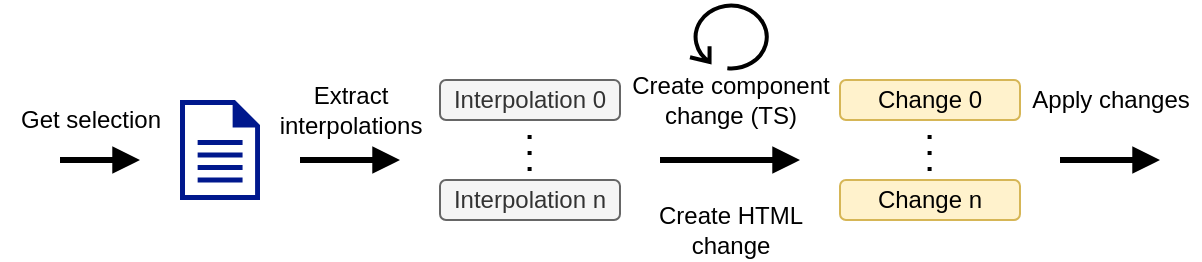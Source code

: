 <mxfile version="13.9.9" type="device" pages="2"><diagram id="4zjcj5m0yfpWWFi_mls9" name="General flow"><mxGraphModel dx="739" dy="553" grid="1" gridSize="10" guides="1" tooltips="1" connect="1" arrows="1" fold="1" page="1" pageScale="1" pageWidth="1169" pageHeight="827" math="0" shadow="0"><root><mxCell id="0"/><mxCell id="1" parent="0"/><mxCell id="FJRbmWMlcOPRwJIcEbxJ-4" value="" style="aspect=fixed;pointerEvents=1;shadow=0;dashed=0;html=1;strokeColor=none;labelPosition=center;verticalLabelPosition=bottom;verticalAlign=top;align=center;fillColor=#00188D;shape=mxgraph.mscae.enterprise.document;rounded=1;" vertex="1" parent="1"><mxGeometry x="200" y="280" width="40" height="50" as="geometry"/></mxCell><mxCell id="FJRbmWMlcOPRwJIcEbxJ-5" value="" style="endArrow=block;html=1;strokeWidth=3;endFill=1;" edge="1" parent="1"><mxGeometry width="50" height="50" relative="1" as="geometry"><mxPoint x="260" y="310" as="sourcePoint"/><mxPoint x="310" y="310" as="targetPoint"/></mxGeometry></mxCell><mxCell id="FJRbmWMlcOPRwJIcEbxJ-6" value="Get selection" style="text;html=1;align=center;verticalAlign=middle;resizable=0;points=[];autosize=1;" vertex="1" parent="1"><mxGeometry x="110" y="280" width="90" height="20" as="geometry"/></mxCell><mxCell id="FJRbmWMlcOPRwJIcEbxJ-7" value="" style="endArrow=block;html=1;strokeWidth=3;endFill=1;" edge="1" parent="1"><mxGeometry width="50" height="50" relative="1" as="geometry"><mxPoint x="140" y="310" as="sourcePoint"/><mxPoint x="180" y="310" as="targetPoint"/></mxGeometry></mxCell><mxCell id="FJRbmWMlcOPRwJIcEbxJ-8" value="Extract&lt;br&gt;interpolations" style="text;html=1;align=center;verticalAlign=middle;resizable=0;points=[];autosize=1;" vertex="1" parent="1"><mxGeometry x="240" y="270" width="90" height="30" as="geometry"/></mxCell><mxCell id="FJRbmWMlcOPRwJIcEbxJ-10" value="Interpolation 0" style="rounded=1;whiteSpace=wrap;html=1;fillColor=#f5f5f5;strokeColor=#666666;fontColor=#333333;" vertex="1" parent="1"><mxGeometry x="330" y="270" width="90" height="20" as="geometry"/></mxCell><mxCell id="FJRbmWMlcOPRwJIcEbxJ-11" value="Interpolation n" style="rounded=1;whiteSpace=wrap;html=1;fillColor=#f5f5f5;strokeColor=#666666;fontColor=#333333;" vertex="1" parent="1"><mxGeometry x="330" y="320" width="90" height="20" as="geometry"/></mxCell><mxCell id="FJRbmWMlcOPRwJIcEbxJ-12" value="" style="endArrow=none;dashed=1;html=1;dashPattern=1 3;strokeWidth=2;" edge="1" parent="1"><mxGeometry width="50" height="50" relative="1" as="geometry"><mxPoint x="374.8" y="315.5" as="sourcePoint"/><mxPoint x="374.8" y="294.5" as="targetPoint"/></mxGeometry></mxCell><mxCell id="FJRbmWMlcOPRwJIcEbxJ-13" value="" style="endArrow=block;html=1;strokeWidth=3;endFill=1;" edge="1" parent="1"><mxGeometry width="50" height="50" relative="1" as="geometry"><mxPoint x="440" y="310" as="sourcePoint"/><mxPoint x="510" y="310" as="targetPoint"/></mxGeometry></mxCell><mxCell id="FJRbmWMlcOPRwJIcEbxJ-14" value="Create component&lt;br&gt;change (TS)" style="text;html=1;align=center;verticalAlign=middle;resizable=0;points=[];autosize=1;" vertex="1" parent="1"><mxGeometry x="420" y="265" width="110" height="30" as="geometry"/></mxCell><mxCell id="FJRbmWMlcOPRwJIcEbxJ-15" value="" style="shape=mxgraph.bpmn.loop;html=1;outlineConnect=0;rounded=1;strokeWidth=2;" vertex="1" parent="1"><mxGeometry x="455" y="231" width="40" height="34" as="geometry"/></mxCell><mxCell id="FJRbmWMlcOPRwJIcEbxJ-16" value="Create HTML&lt;br&gt;change" style="text;html=1;align=center;verticalAlign=middle;resizable=0;points=[];autosize=1;" vertex="1" parent="1"><mxGeometry x="430" y="330" width="90" height="30" as="geometry"/></mxCell><mxCell id="FJRbmWMlcOPRwJIcEbxJ-17" value="Change 0" style="rounded=1;whiteSpace=wrap;html=1;fillColor=#fff2cc;strokeColor=#d6b656;" vertex="1" parent="1"><mxGeometry x="530" y="270" width="90" height="20" as="geometry"/></mxCell><mxCell id="FJRbmWMlcOPRwJIcEbxJ-18" value="Change n" style="rounded=1;whiteSpace=wrap;html=1;fillColor=#fff2cc;strokeColor=#d6b656;" vertex="1" parent="1"><mxGeometry x="530" y="320" width="90" height="20" as="geometry"/></mxCell><mxCell id="FJRbmWMlcOPRwJIcEbxJ-19" value="" style="endArrow=none;dashed=1;html=1;dashPattern=1 3;strokeWidth=2;" edge="1" parent="1"><mxGeometry width="50" height="50" relative="1" as="geometry"><mxPoint x="574.8" y="315.5" as="sourcePoint"/><mxPoint x="574.8" y="294.5" as="targetPoint"/></mxGeometry></mxCell><mxCell id="FJRbmWMlcOPRwJIcEbxJ-20" value="" style="endArrow=block;html=1;strokeWidth=3;endFill=1;" edge="1" parent="1"><mxGeometry width="50" height="50" relative="1" as="geometry"><mxPoint x="640" y="310" as="sourcePoint"/><mxPoint x="690" y="310" as="targetPoint"/></mxGeometry></mxCell><mxCell id="FJRbmWMlcOPRwJIcEbxJ-21" value="Apply changes" style="text;html=1;align=center;verticalAlign=middle;resizable=0;points=[];autosize=1;" vertex="1" parent="1"><mxGeometry x="620" y="270" width="90" height="20" as="geometry"/></mxCell></root></mxGraphModel></diagram><diagram id="F2rX6DZ1BJmENjO8cr3y" name="Page-2"><mxGraphModel dx="1072" dy="802" grid="1" gridSize="10" guides="1" tooltips="1" connect="1" arrows="1" fold="1" page="1" pageScale="1" pageWidth="1169" pageHeight="827" math="0" shadow="0"><root><mxCell id="4EI6WfMcg4pcKaDa-Rvl-0"/><mxCell id="4EI6WfMcg4pcKaDa-Rvl-1" parent="4EI6WfMcg4pcKaDa-Rvl-0"/></root></mxGraphModel></diagram></mxfile>